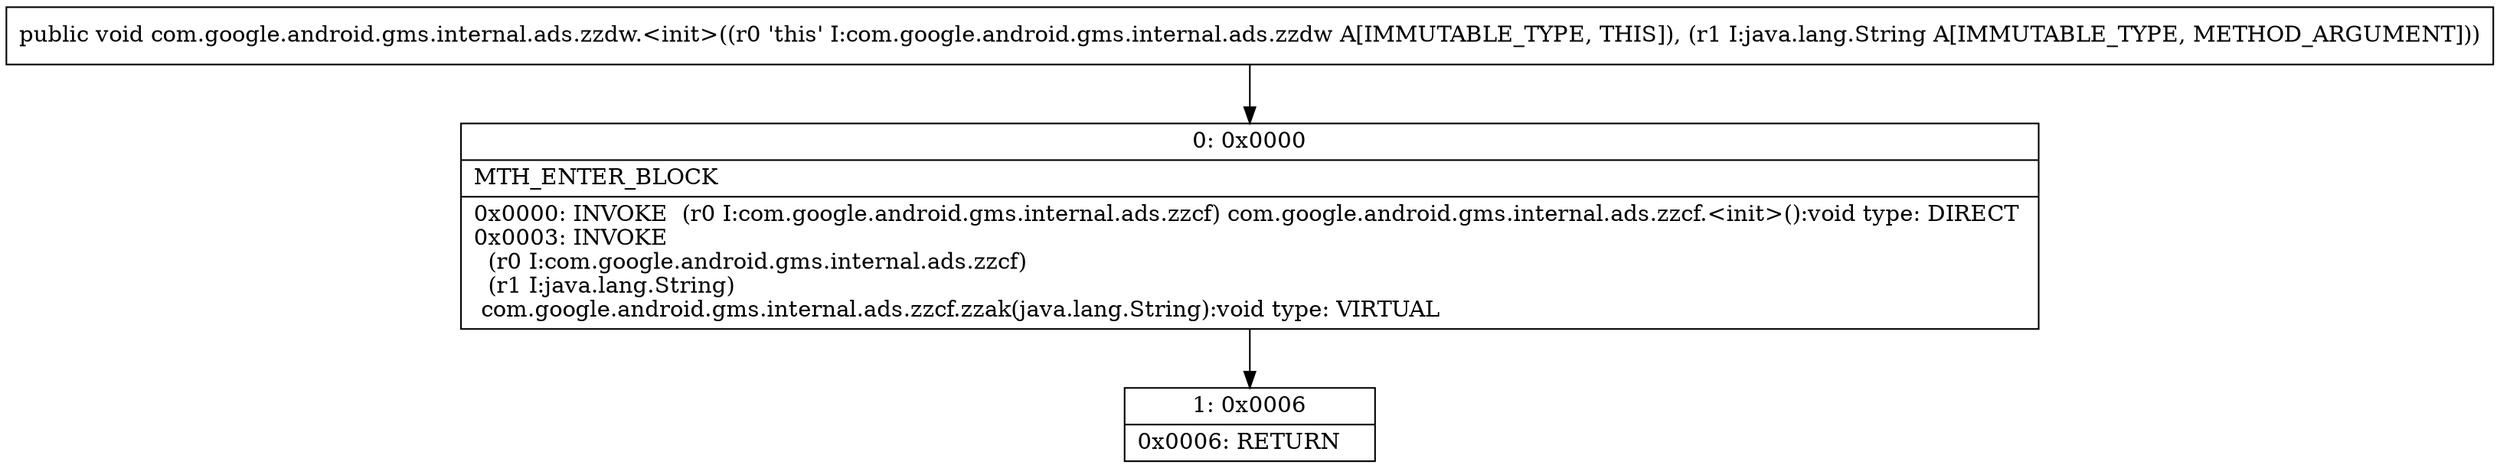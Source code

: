 digraph "CFG forcom.google.android.gms.internal.ads.zzdw.\<init\>(Ljava\/lang\/String;)V" {
Node_0 [shape=record,label="{0\:\ 0x0000|MTH_ENTER_BLOCK\l|0x0000: INVOKE  (r0 I:com.google.android.gms.internal.ads.zzcf) com.google.android.gms.internal.ads.zzcf.\<init\>():void type: DIRECT \l0x0003: INVOKE  \l  (r0 I:com.google.android.gms.internal.ads.zzcf)\l  (r1 I:java.lang.String)\l com.google.android.gms.internal.ads.zzcf.zzak(java.lang.String):void type: VIRTUAL \l}"];
Node_1 [shape=record,label="{1\:\ 0x0006|0x0006: RETURN   \l}"];
MethodNode[shape=record,label="{public void com.google.android.gms.internal.ads.zzdw.\<init\>((r0 'this' I:com.google.android.gms.internal.ads.zzdw A[IMMUTABLE_TYPE, THIS]), (r1 I:java.lang.String A[IMMUTABLE_TYPE, METHOD_ARGUMENT])) }"];
MethodNode -> Node_0;
Node_0 -> Node_1;
}

